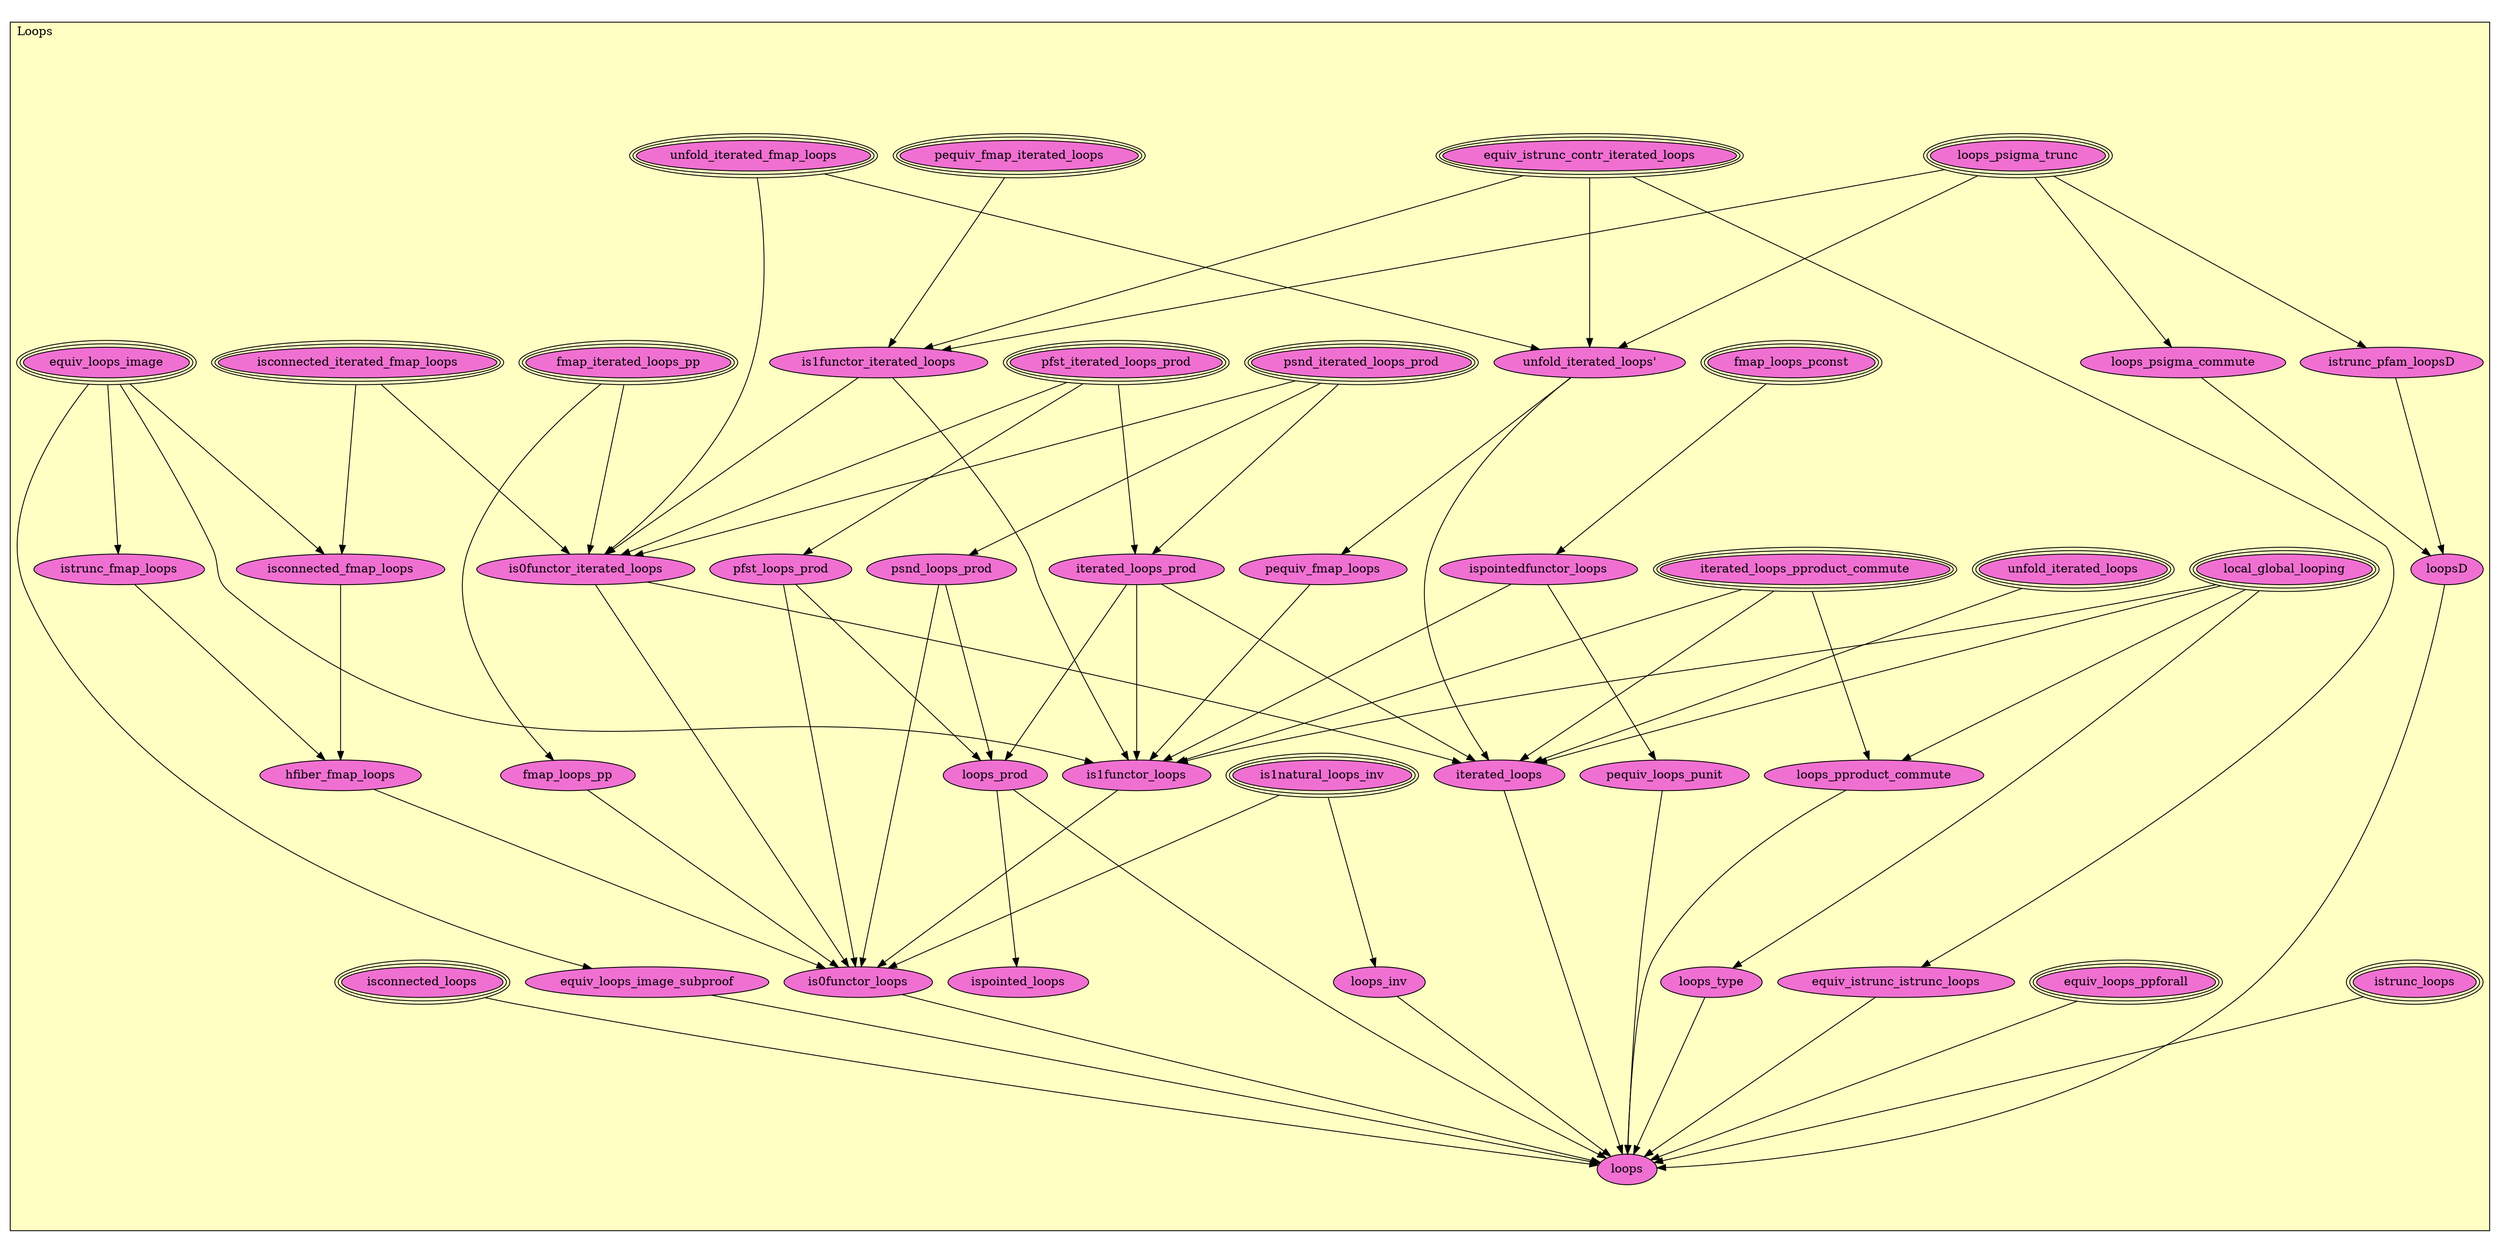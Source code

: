 digraph HoTT_Pointed_Loops {
  graph [ratio=0.5]
  node [style=filled]
Loops_equiv_loops_ppforall [label="equiv_loops_ppforall", URL=<Loops.html#equiv_loops_ppforall>, peripheries=3, fillcolor="#F070D1"] ;
Loops_is1natural_loops_inv [label="is1natural_loops_inv", URL=<Loops.html#is1natural_loops_inv>, peripheries=3, fillcolor="#F070D1"] ;
Loops_equiv_istrunc_contr_iterated_loops [label="equiv_istrunc_contr_iterated_loops", URL=<Loops.html#equiv_istrunc_contr_iterated_loops>, peripheries=3, fillcolor="#F070D1"] ;
Loops_equiv_istrunc_istrunc_loops [label="equiv_istrunc_istrunc_loops", URL=<Loops.html#equiv_istrunc_istrunc_loops>, fillcolor="#F070D1"] ;
Loops_local_global_looping [label="local_global_looping", URL=<Loops.html#local_global_looping>, peripheries=3, fillcolor="#F070D1"] ;
Loops_loops_type [label="loops_type", URL=<Loops.html#loops_type>, fillcolor="#F070D1"] ;
Loops_loops_psigma_trunc [label="loops_psigma_trunc", URL=<Loops.html#loops_psigma_trunc>, peripheries=3, fillcolor="#F070D1"] ;
Loops_iterated_loops_pproduct_commute [label="iterated_loops_pproduct_commute", URL=<Loops.html#iterated_loops_pproduct_commute>, peripheries=3, fillcolor="#F070D1"] ;
Loops_loops_pproduct_commute [label="loops_pproduct_commute", URL=<Loops.html#loops_pproduct_commute>, fillcolor="#F070D1"] ;
Loops_loops_psigma_commute [label="loops_psigma_commute", URL=<Loops.html#loops_psigma_commute>, fillcolor="#F070D1"] ;
Loops_istrunc_pfam_loopsD [label="istrunc_pfam_loopsD", URL=<Loops.html#istrunc_pfam_loopsD>, fillcolor="#F070D1"] ;
Loops_loopsD [label="loopsD", URL=<Loops.html#loopsD>, fillcolor="#F070D1"] ;
Loops_psnd_iterated_loops_prod [label="psnd_iterated_loops_prod", URL=<Loops.html#psnd_iterated_loops_prod>, peripheries=3, fillcolor="#F070D1"] ;
Loops_pfst_iterated_loops_prod [label="pfst_iterated_loops_prod", URL=<Loops.html#pfst_iterated_loops_prod>, peripheries=3, fillcolor="#F070D1"] ;
Loops_iterated_loops_prod [label="iterated_loops_prod", URL=<Loops.html#iterated_loops_prod>, fillcolor="#F070D1"] ;
Loops_psnd_loops_prod [label="psnd_loops_prod", URL=<Loops.html#psnd_loops_prod>, fillcolor="#F070D1"] ;
Loops_pfst_loops_prod [label="pfst_loops_prod", URL=<Loops.html#pfst_loops_prod>, fillcolor="#F070D1"] ;
Loops_loops_prod [label="loops_prod", URL=<Loops.html#loops_prod>, fillcolor="#F070D1"] ;
Loops_pequiv_fmap_iterated_loops [label="pequiv_fmap_iterated_loops", URL=<Loops.html#pequiv_fmap_iterated_loops>, peripheries=3, fillcolor="#F070D1"] ;
Loops_unfold_iterated_fmap_loops [label="unfold_iterated_fmap_loops", URL=<Loops.html#unfold_iterated_fmap_loops>, peripheries=3, fillcolor="#F070D1"] ;
Loops_unfold_iterated_loops_ [label="unfold_iterated_loops'", URL=<Loops.html#unfold_iterated_loops'>, fillcolor="#F070D1"] ;
Loops_pequiv_fmap_loops [label="pequiv_fmap_loops", URL=<Loops.html#pequiv_fmap_loops>, fillcolor="#F070D1"] ;
Loops_loops_inv [label="loops_inv", URL=<Loops.html#loops_inv>, fillcolor="#F070D1"] ;
Loops_equiv_loops_image [label="equiv_loops_image", URL=<Loops.html#equiv_loops_image>, peripheries=3, fillcolor="#F070D1"] ;
Loops_equiv_loops_image_subproof [label="equiv_loops_image_subproof", URL=<Loops.html#equiv_loops_image_subproof>, fillcolor="#F070D1"] ;
Loops_isconnected_iterated_fmap_loops [label="isconnected_iterated_fmap_loops", URL=<Loops.html#isconnected_iterated_fmap_loops>, peripheries=3, fillcolor="#F070D1"] ;
Loops_isconnected_fmap_loops [label="isconnected_fmap_loops", URL=<Loops.html#isconnected_fmap_loops>, fillcolor="#F070D1"] ;
Loops_istrunc_fmap_loops [label="istrunc_fmap_loops", URL=<Loops.html#istrunc_fmap_loops>, fillcolor="#F070D1"] ;
Loops_hfiber_fmap_loops [label="hfiber_fmap_loops", URL=<Loops.html#hfiber_fmap_loops>, fillcolor="#F070D1"] ;
Loops_fmap_iterated_loops_pp [label="fmap_iterated_loops_pp", URL=<Loops.html#fmap_iterated_loops_pp>, peripheries=3, fillcolor="#F070D1"] ;
Loops_is1functor_iterated_loops [label="is1functor_iterated_loops", URL=<Loops.html#is1functor_iterated_loops>, fillcolor="#F070D1"] ;
Loops_is0functor_iterated_loops [label="is0functor_iterated_loops", URL=<Loops.html#is0functor_iterated_loops>, fillcolor="#F070D1"] ;
Loops_fmap_loops_pconst [label="fmap_loops_pconst", URL=<Loops.html#fmap_loops_pconst>, peripheries=3, fillcolor="#F070D1"] ;
Loops_ispointedfunctor_loops [label="ispointedfunctor_loops", URL=<Loops.html#ispointedfunctor_loops>, fillcolor="#F070D1"] ;
Loops_fmap_loops_pp [label="fmap_loops_pp", URL=<Loops.html#fmap_loops_pp>, fillcolor="#F070D1"] ;
Loops_is1functor_loops [label="is1functor_loops", URL=<Loops.html#is1functor_loops>, fillcolor="#F070D1"] ;
Loops_is0functor_loops [label="is0functor_loops", URL=<Loops.html#is0functor_loops>, fillcolor="#F070D1"] ;
Loops_pequiv_loops_punit [label="pequiv_loops_punit", URL=<Loops.html#pequiv_loops_punit>, fillcolor="#F070D1"] ;
Loops_isconnected_loops [label="isconnected_loops", URL=<Loops.html#isconnected_loops>, peripheries=3, fillcolor="#F070D1"] ;
Loops_istrunc_loops [label="istrunc_loops", URL=<Loops.html#istrunc_loops>, peripheries=3, fillcolor="#F070D1"] ;
Loops_unfold_iterated_loops [label="unfold_iterated_loops", URL=<Loops.html#unfold_iterated_loops>, peripheries=3, fillcolor="#F070D1"] ;
Loops_iterated_loops [label="iterated_loops", URL=<Loops.html#iterated_loops>, fillcolor="#F070D1"] ;
Loops_loops [label="loops", URL=<Loops.html#loops>, fillcolor="#F070D1"] ;
Loops_ispointed_loops [label="ispointed_loops", URL=<Loops.html#ispointed_loops>, fillcolor="#F070D1"] ;
  Loops_equiv_loops_ppforall -> Loops_loops [] ;
  Loops_is1natural_loops_inv -> Loops_loops_inv [] ;
  Loops_is1natural_loops_inv -> Loops_is0functor_loops [] ;
  Loops_equiv_istrunc_contr_iterated_loops -> Loops_equiv_istrunc_istrunc_loops [] ;
  Loops_equiv_istrunc_contr_iterated_loops -> Loops_unfold_iterated_loops_ [] ;
  Loops_equiv_istrunc_contr_iterated_loops -> Loops_is1functor_iterated_loops [] ;
  Loops_equiv_istrunc_istrunc_loops -> Loops_loops [] ;
  Loops_local_global_looping -> Loops_loops_type [] ;
  Loops_local_global_looping -> Loops_loops_pproduct_commute [] ;
  Loops_local_global_looping -> Loops_is1functor_loops [] ;
  Loops_local_global_looping -> Loops_iterated_loops [] ;
  Loops_loops_type -> Loops_loops [] ;
  Loops_loops_psigma_trunc -> Loops_loops_psigma_commute [] ;
  Loops_loops_psigma_trunc -> Loops_istrunc_pfam_loopsD [] ;
  Loops_loops_psigma_trunc -> Loops_unfold_iterated_loops_ [] ;
  Loops_loops_psigma_trunc -> Loops_is1functor_iterated_loops [] ;
  Loops_iterated_loops_pproduct_commute -> Loops_loops_pproduct_commute [] ;
  Loops_iterated_loops_pproduct_commute -> Loops_is1functor_loops [] ;
  Loops_iterated_loops_pproduct_commute -> Loops_iterated_loops [] ;
  Loops_loops_pproduct_commute -> Loops_loops [] ;
  Loops_loops_psigma_commute -> Loops_loopsD [] ;
  Loops_istrunc_pfam_loopsD -> Loops_loopsD [] ;
  Loops_loopsD -> Loops_loops [] ;
  Loops_psnd_iterated_loops_prod -> Loops_iterated_loops_prod [] ;
  Loops_psnd_iterated_loops_prod -> Loops_psnd_loops_prod [] ;
  Loops_psnd_iterated_loops_prod -> Loops_is0functor_iterated_loops [] ;
  Loops_pfst_iterated_loops_prod -> Loops_iterated_loops_prod [] ;
  Loops_pfst_iterated_loops_prod -> Loops_pfst_loops_prod [] ;
  Loops_pfst_iterated_loops_prod -> Loops_is0functor_iterated_loops [] ;
  Loops_iterated_loops_prod -> Loops_loops_prod [] ;
  Loops_iterated_loops_prod -> Loops_is1functor_loops [] ;
  Loops_iterated_loops_prod -> Loops_iterated_loops [] ;
  Loops_psnd_loops_prod -> Loops_loops_prod [] ;
  Loops_psnd_loops_prod -> Loops_is0functor_loops [] ;
  Loops_pfst_loops_prod -> Loops_loops_prod [] ;
  Loops_pfst_loops_prod -> Loops_is0functor_loops [] ;
  Loops_loops_prod -> Loops_loops [] ;
  Loops_loops_prod -> Loops_ispointed_loops [] ;
  Loops_pequiv_fmap_iterated_loops -> Loops_is1functor_iterated_loops [] ;
  Loops_unfold_iterated_fmap_loops -> Loops_unfold_iterated_loops_ [] ;
  Loops_unfold_iterated_fmap_loops -> Loops_is0functor_iterated_loops [] ;
  Loops_unfold_iterated_loops_ -> Loops_pequiv_fmap_loops [] ;
  Loops_unfold_iterated_loops_ -> Loops_iterated_loops [] ;
  Loops_pequiv_fmap_loops -> Loops_is1functor_loops [] ;
  Loops_loops_inv -> Loops_loops [] ;
  Loops_equiv_loops_image -> Loops_equiv_loops_image_subproof [] ;
  Loops_equiv_loops_image -> Loops_isconnected_fmap_loops [] ;
  Loops_equiv_loops_image -> Loops_istrunc_fmap_loops [] ;
  Loops_equiv_loops_image -> Loops_is1functor_loops [] ;
  Loops_equiv_loops_image_subproof -> Loops_loops [] ;
  Loops_isconnected_iterated_fmap_loops -> Loops_isconnected_fmap_loops [] ;
  Loops_isconnected_iterated_fmap_loops -> Loops_is0functor_iterated_loops [] ;
  Loops_isconnected_fmap_loops -> Loops_hfiber_fmap_loops [] ;
  Loops_istrunc_fmap_loops -> Loops_hfiber_fmap_loops [] ;
  Loops_hfiber_fmap_loops -> Loops_is0functor_loops [] ;
  Loops_fmap_iterated_loops_pp -> Loops_is0functor_iterated_loops [] ;
  Loops_fmap_iterated_loops_pp -> Loops_fmap_loops_pp [] ;
  Loops_is1functor_iterated_loops -> Loops_is0functor_iterated_loops [] ;
  Loops_is1functor_iterated_loops -> Loops_is1functor_loops [] ;
  Loops_is0functor_iterated_loops -> Loops_is0functor_loops [] ;
  Loops_is0functor_iterated_loops -> Loops_iterated_loops [] ;
  Loops_fmap_loops_pconst -> Loops_ispointedfunctor_loops [] ;
  Loops_ispointedfunctor_loops -> Loops_is1functor_loops [] ;
  Loops_ispointedfunctor_loops -> Loops_pequiv_loops_punit [] ;
  Loops_fmap_loops_pp -> Loops_is0functor_loops [] ;
  Loops_is1functor_loops -> Loops_is0functor_loops [] ;
  Loops_is0functor_loops -> Loops_loops [] ;
  Loops_pequiv_loops_punit -> Loops_loops [] ;
  Loops_isconnected_loops -> Loops_loops [] ;
  Loops_istrunc_loops -> Loops_loops [] ;
  Loops_unfold_iterated_loops -> Loops_iterated_loops [] ;
  Loops_iterated_loops -> Loops_loops [] ;
subgraph cluster_Loops { label="Loops"; fillcolor="#FFFFC3"; labeljust=l; style=filled 
Loops_ispointed_loops; Loops_loops; Loops_iterated_loops; Loops_unfold_iterated_loops; Loops_istrunc_loops; Loops_isconnected_loops; Loops_pequiv_loops_punit; Loops_is0functor_loops; Loops_is1functor_loops; Loops_fmap_loops_pp; Loops_ispointedfunctor_loops; Loops_fmap_loops_pconst; Loops_is0functor_iterated_loops; Loops_is1functor_iterated_loops; Loops_fmap_iterated_loops_pp; Loops_hfiber_fmap_loops; Loops_istrunc_fmap_loops; Loops_isconnected_fmap_loops; Loops_isconnected_iterated_fmap_loops; Loops_equiv_loops_image_subproof; Loops_equiv_loops_image; Loops_loops_inv; Loops_pequiv_fmap_loops; Loops_unfold_iterated_loops_; Loops_unfold_iterated_fmap_loops; Loops_pequiv_fmap_iterated_loops; Loops_loops_prod; Loops_pfst_loops_prod; Loops_psnd_loops_prod; Loops_iterated_loops_prod; Loops_pfst_iterated_loops_prod; Loops_psnd_iterated_loops_prod; Loops_loopsD; Loops_istrunc_pfam_loopsD; Loops_loops_psigma_commute; Loops_loops_pproduct_commute; Loops_iterated_loops_pproduct_commute; Loops_loops_psigma_trunc; Loops_loops_type; Loops_local_global_looping; Loops_equiv_istrunc_istrunc_loops; Loops_equiv_istrunc_contr_iterated_loops; Loops_is1natural_loops_inv; Loops_equiv_loops_ppforall; };
} /* END */
